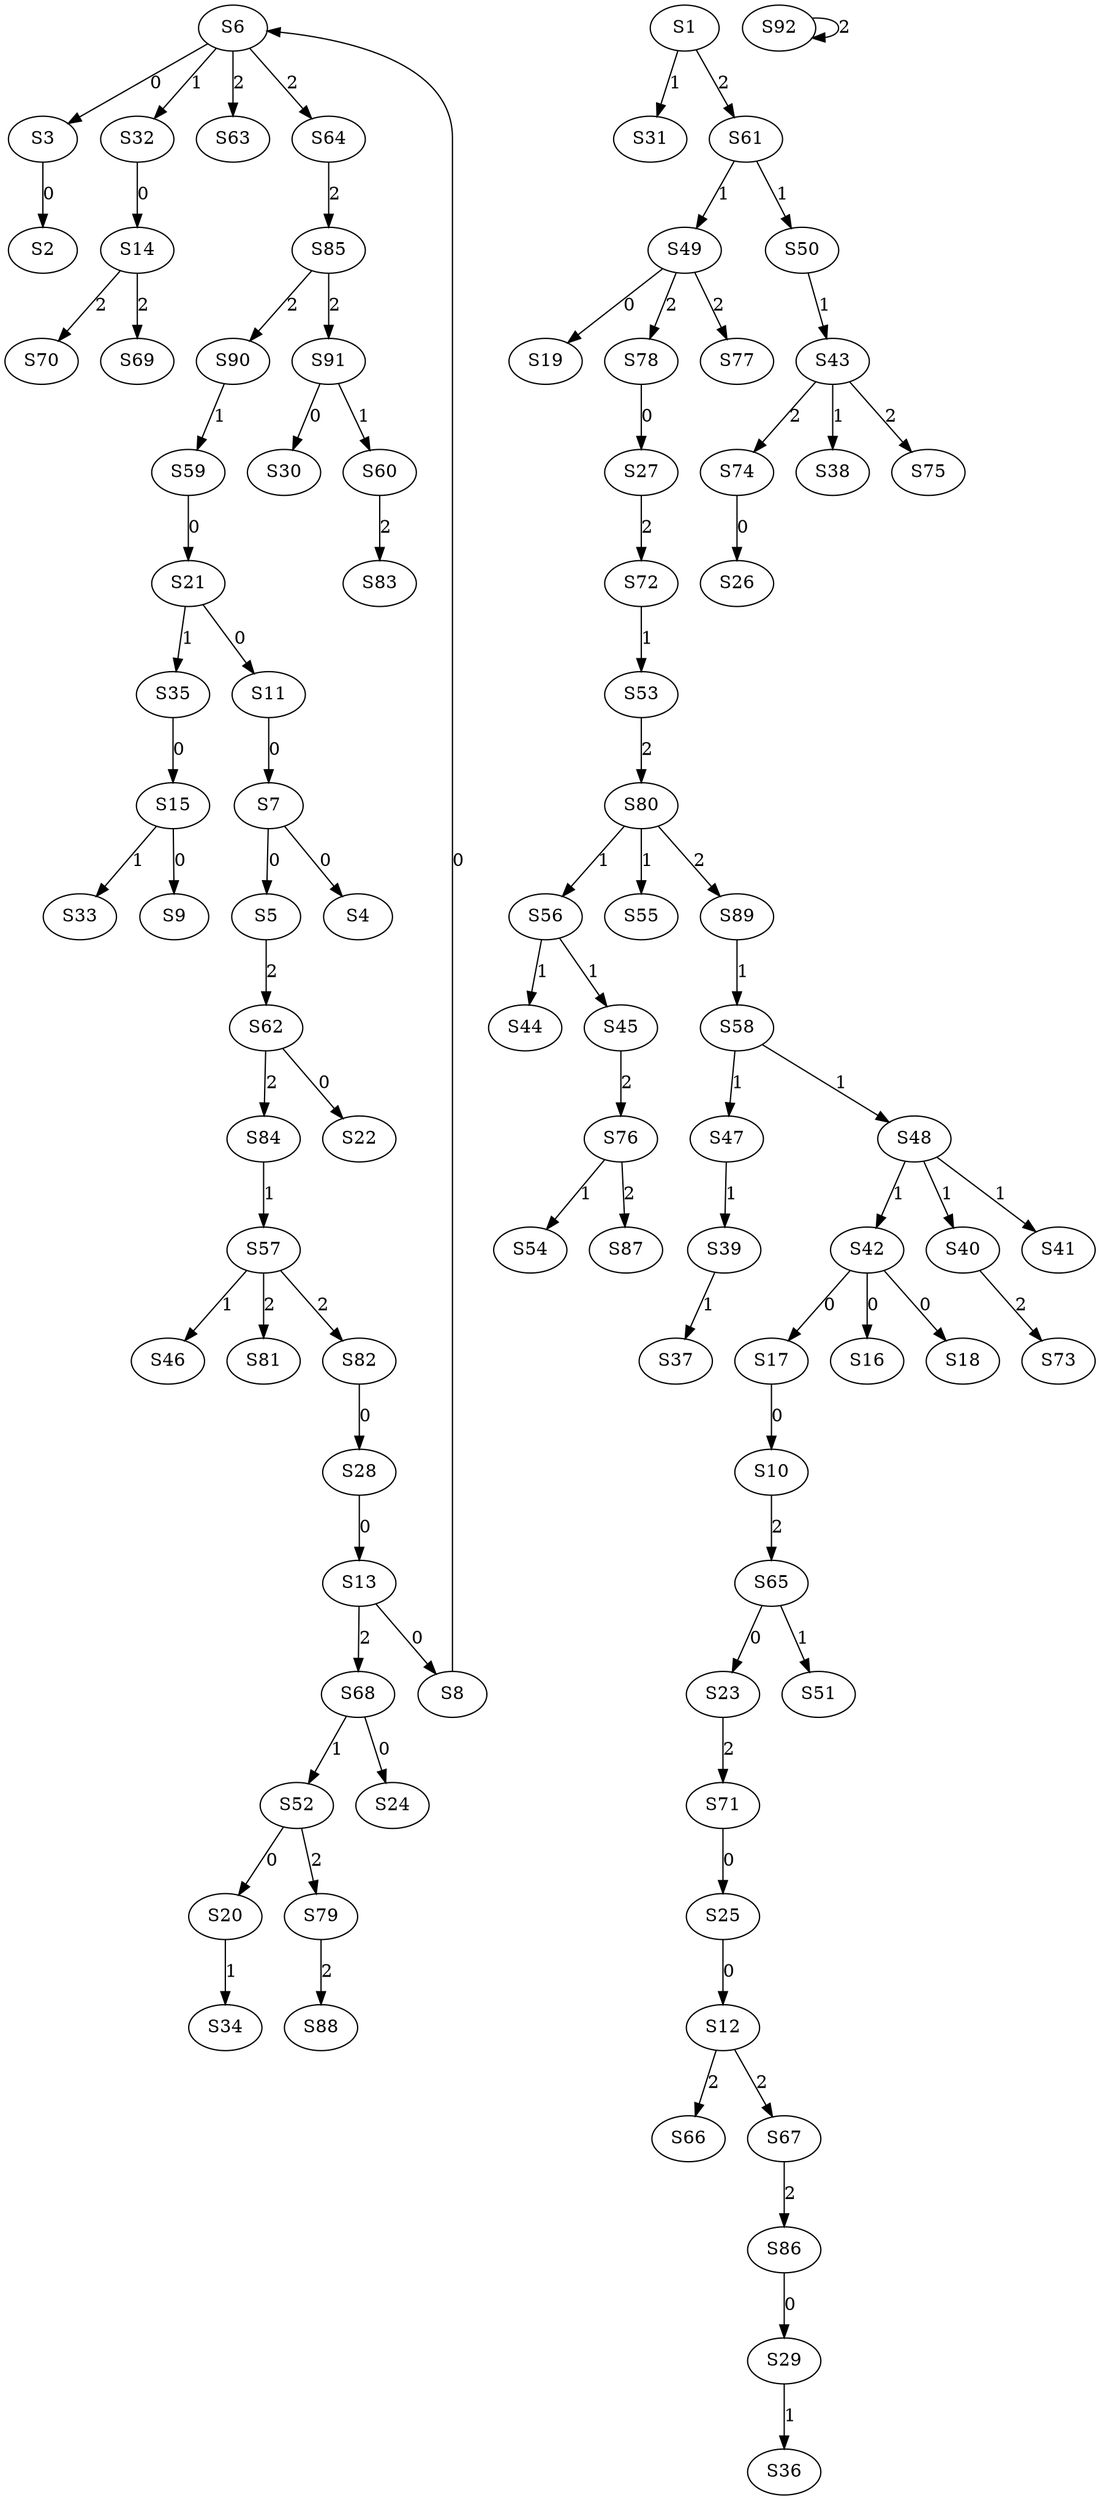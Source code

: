 strict digraph {
	S3 -> S2 [ label = 0 ];
	S6 -> S3 [ label = 0 ];
	S7 -> S4 [ label = 0 ];
	S7 -> S5 [ label = 0 ];
	S8 -> S6 [ label = 0 ];
	S11 -> S7 [ label = 0 ];
	S13 -> S8 [ label = 0 ];
	S15 -> S9 [ label = 0 ];
	S17 -> S10 [ label = 0 ];
	S21 -> S11 [ label = 0 ];
	S25 -> S12 [ label = 0 ];
	S28 -> S13 [ label = 0 ];
	S32 -> S14 [ label = 0 ];
	S35 -> S15 [ label = 0 ];
	S42 -> S16 [ label = 0 ];
	S42 -> S17 [ label = 0 ];
	S42 -> S18 [ label = 0 ];
	S49 -> S19 [ label = 0 ];
	S52 -> S20 [ label = 0 ];
	S59 -> S21 [ label = 0 ];
	S62 -> S22 [ label = 0 ];
	S65 -> S23 [ label = 0 ];
	S68 -> S24 [ label = 0 ];
	S71 -> S25 [ label = 0 ];
	S74 -> S26 [ label = 0 ];
	S78 -> S27 [ label = 0 ];
	S82 -> S28 [ label = 0 ];
	S86 -> S29 [ label = 0 ];
	S91 -> S30 [ label = 0 ];
	S1 -> S31 [ label = 1 ];
	S6 -> S32 [ label = 1 ];
	S15 -> S33 [ label = 1 ];
	S20 -> S34 [ label = 1 ];
	S21 -> S35 [ label = 1 ];
	S29 -> S36 [ label = 1 ];
	S39 -> S37 [ label = 1 ];
	S43 -> S38 [ label = 1 ];
	S47 -> S39 [ label = 1 ];
	S48 -> S40 [ label = 1 ];
	S48 -> S41 [ label = 1 ];
	S48 -> S42 [ label = 1 ];
	S50 -> S43 [ label = 1 ];
	S56 -> S44 [ label = 1 ];
	S56 -> S45 [ label = 1 ];
	S57 -> S46 [ label = 1 ];
	S58 -> S47 [ label = 1 ];
	S58 -> S48 [ label = 1 ];
	S61 -> S49 [ label = 1 ];
	S61 -> S50 [ label = 1 ];
	S65 -> S51 [ label = 1 ];
	S68 -> S52 [ label = 1 ];
	S72 -> S53 [ label = 1 ];
	S76 -> S54 [ label = 1 ];
	S80 -> S55 [ label = 1 ];
	S80 -> S56 [ label = 1 ];
	S84 -> S57 [ label = 1 ];
	S89 -> S58 [ label = 1 ];
	S90 -> S59 [ label = 1 ];
	S91 -> S60 [ label = 1 ];
	S1 -> S61 [ label = 2 ];
	S5 -> S62 [ label = 2 ];
	S6 -> S63 [ label = 2 ];
	S6 -> S64 [ label = 2 ];
	S10 -> S65 [ label = 2 ];
	S12 -> S66 [ label = 2 ];
	S12 -> S67 [ label = 2 ];
	S13 -> S68 [ label = 2 ];
	S14 -> S69 [ label = 2 ];
	S14 -> S70 [ label = 2 ];
	S23 -> S71 [ label = 2 ];
	S27 -> S72 [ label = 2 ];
	S40 -> S73 [ label = 2 ];
	S43 -> S74 [ label = 2 ];
	S43 -> S75 [ label = 2 ];
	S45 -> S76 [ label = 2 ];
	S49 -> S77 [ label = 2 ];
	S49 -> S78 [ label = 2 ];
	S52 -> S79 [ label = 2 ];
	S53 -> S80 [ label = 2 ];
	S57 -> S81 [ label = 2 ];
	S57 -> S82 [ label = 2 ];
	S60 -> S83 [ label = 2 ];
	S62 -> S84 [ label = 2 ];
	S64 -> S85 [ label = 2 ];
	S67 -> S86 [ label = 2 ];
	S76 -> S87 [ label = 2 ];
	S79 -> S88 [ label = 2 ];
	S80 -> S89 [ label = 2 ];
	S85 -> S90 [ label = 2 ];
	S85 -> S91 [ label = 2 ];
	S92 -> S92 [ label = 2 ];
}
